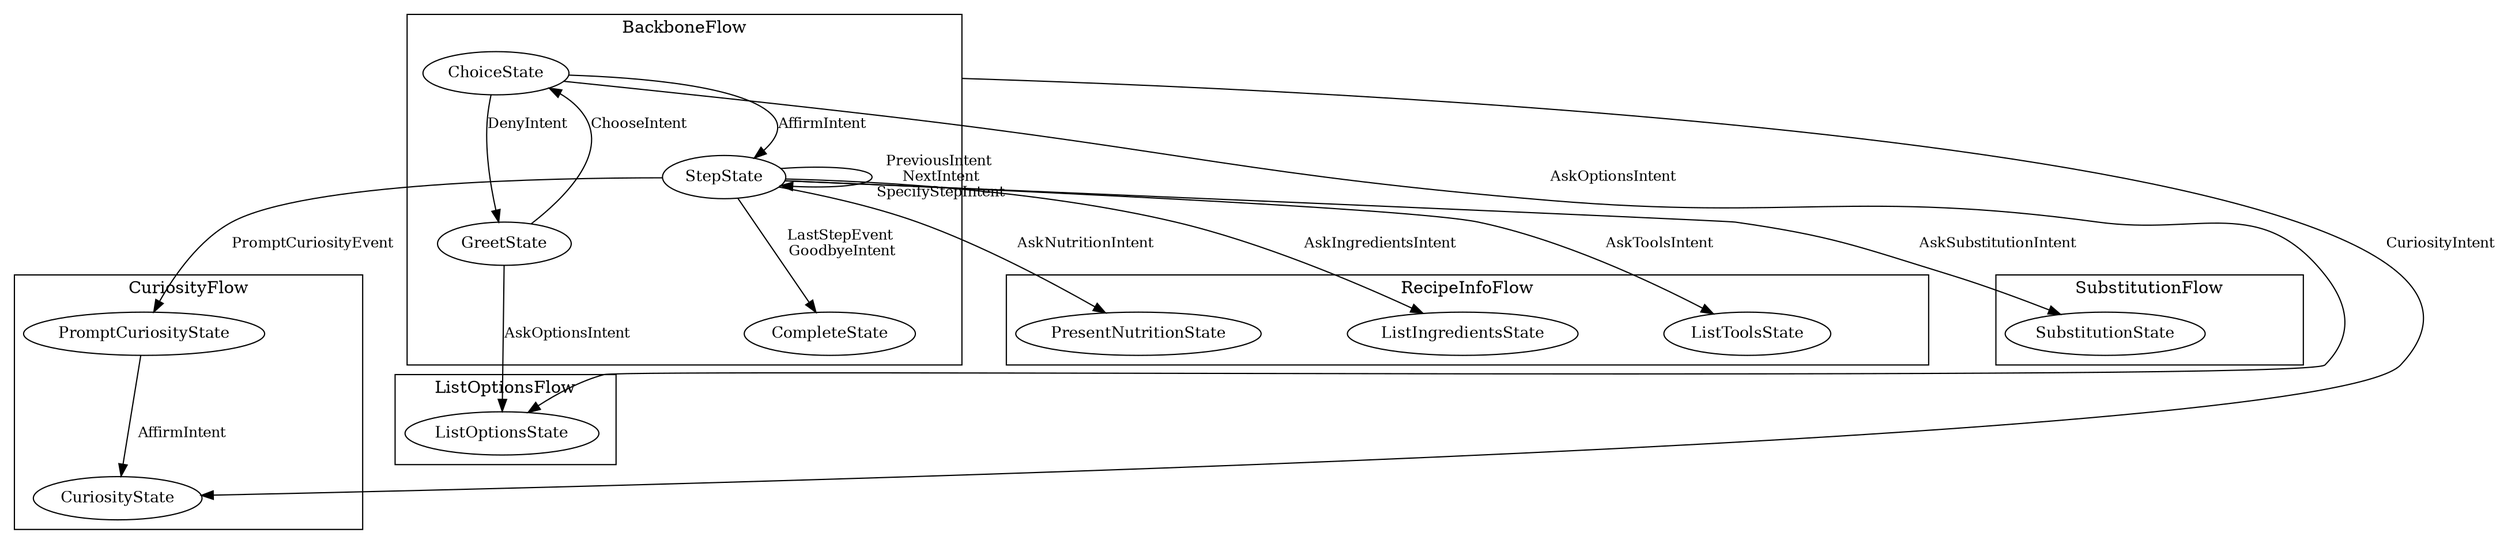 digraph {
   compound=true;
   fontsize=14;
   edge[weight=0.3, fontsize=12];
   node[fontsize=13];
   nodesep=1;
   ranksep=0.5;
   BackboneFlowDummyNode[style=invis, width=0, height=0, label=""];
   ListOptionsFlowDummyNode[style=invis, width=0, height=0, label=""];
   CuriosityFlowDummyNode[style=invis, width=0, height=0, label=""];
   RecipeInfoFlowDummyNode[style=invis, width=0, height=0, label=""];
   SubstitutionFlowDummyNode[style=invis, width=0, height=0, label=""];

   subgraph cluster_BackboneFlow {
      label = "BackboneFlow";
      BackboneFlowDummyNode;
      ChoiceState -> GreetState [label="DenyIntent"];
      GreetState -> ChoiceState [label="ChooseIntent"];
      ChoiceState -> StepState [label="AffirmIntent"];
      StepState -> StepState [label="PreviousIntent\n NextIntent\n SpecifyStepIntent"];
      StepState -> CompleteState [label="LastStepEvent\n GoodbyeIntent"];
   }
   subgraph cluster_ListOptionsFlow {
      label = "ListOptionsFlow";
      ListOptionsFlowDummyNode;
      GreetState -> ListOptionsState [label="AskOptionsIntent"];
      ChoiceState -> ListOptionsState [label="AskOptionsIntent"];
   }
   subgraph cluster_CuriosityFlow {
      label = "CuriosityFlow";
      CuriosityFlowDummyNode;
      StepState -> PromptCuriosityState [label="PromptCuriosityEvent"];
      PromptCuriosityState -> CuriosityState [label="AffirmIntent"];
      BackboneFlowDummyNode -> CuriosityState [label="CuriosityIntent", ltail= "cluster_BackboneFlow"];
   }
   subgraph cluster_RecipeInfoFlow {
      label = "RecipeInfoFlow";
      RecipeInfoFlowDummyNode;
      StepState -> ListIngredientsState [label="AskIngredientsIntent"];
      StepState -> ListToolsState [label="AskToolsIntent"];
      StepState -> PresentNutritionState [label="AskNutritionIntent"];
   }
   subgraph cluster_SubstitutionFlow {
      label = "SubstitutionFlow";
      SubstitutionFlowDummyNode;
      StepState -> SubstitutionState [label="AskSubstitutionIntent"];
   }
}